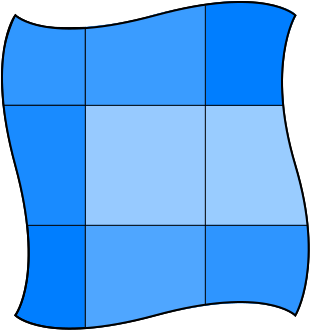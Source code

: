 <?xml version="1.0" encoding="UTF-8"?>
<dia:diagram xmlns:dia="http://www.lysator.liu.se/~alla/dia/">
  <dia:layer name="Hintergrund" visible="true" active="true">
    <dia:object type="Standard - Beziergon" version="0" id="O0">
      <dia:attribute name="obj_pos">
        <dia:point val="0,0"/>
      </dia:attribute>
      <dia:attribute name="obj_bb">
        <dia:rectangle val="-0.717,-0.717;14.717,15.717"/>
      </dia:attribute>
      <dia:attribute name="bez_points">
        <dia:point val="0,0"/>
        <dia:point val="0,0"/>
        <dia:point val="1.5,1.5"/>
        <dia:point val="7,0"/>
        <dia:point val="12.5,-1.5"/>
        <dia:point val="14,0"/>
        <dia:point val="14,0"/>
        <dia:point val="14,0"/>
        <dia:point val="12.5,2.5"/>
        <dia:point val="14,7.5"/>
        <dia:point val="15.5,12.5"/>
        <dia:point val="14,15"/>
        <dia:point val="14,15"/>
        <dia:point val="14,15"/>
        <dia:point val="12.5,13.5"/>
        <dia:point val="7,15"/>
        <dia:point val="1.5,16.5"/>
        <dia:point val="0,15"/>
        <dia:point val="0,15"/>
        <dia:point val="0,15"/>
        <dia:point val="1.5,13"/>
        <dia:point val="0,7.5"/>
        <dia:point val="-1.5,2"/>
        <dia:point val="0,0"/>
      </dia:attribute>
      <dia:attribute name="corner_types">
        <dia:enum val="16642288"/>
        <dia:enum val="0"/>
        <dia:enum val="0"/>
        <dia:enum val="0"/>
        <dia:enum val="0"/>
        <dia:enum val="0"/>
        <dia:enum val="0"/>
        <dia:enum val="0"/>
        <dia:enum val="0"/>
      </dia:attribute>
      <dia:attribute name="line_width">
        <dia:real val="0.1"/>
      </dia:attribute>
      <dia:attribute name="inner_color">
        <dia:color val="#007eff"/>
      </dia:attribute>
      <dia:attribute name="show_background">
        <dia:boolean val="true"/>
      </dia:attribute>
    </dia:object>
    <dia:object type="Standard - Line" version="0" id="O1">
      <dia:attribute name="obj_pos">
        <dia:point val="-0.6,4.5"/>
      </dia:attribute>
      <dia:attribute name="obj_bb">
        <dia:rectangle val="-0.6,4.5;13.4,4.5"/>
      </dia:attribute>
      <dia:attribute name="conn_endpoints">
        <dia:point val="-0.6,4.5"/>
        <dia:point val="13.4,4.5"/>
      </dia:attribute>
      <dia:attribute name="numcp">
        <dia:int val="1"/>
      </dia:attribute>
      <dia:attribute name="line_width">
        <dia:real val="0"/>
      </dia:attribute>
    </dia:object>
    <dia:object type="Standard - Line" version="0" id="O2">
      <dia:attribute name="obj_pos">
        <dia:point val="0.6,10.5"/>
      </dia:attribute>
      <dia:attribute name="obj_bb">
        <dia:rectangle val="0.6,10.5;14.6,10.5"/>
      </dia:attribute>
      <dia:attribute name="conn_endpoints">
        <dia:point val="0.6,10.5"/>
        <dia:point val="14.6,10.5"/>
      </dia:attribute>
      <dia:attribute name="numcp">
        <dia:int val="1"/>
      </dia:attribute>
      <dia:attribute name="line_width">
        <dia:real val="0"/>
      </dia:attribute>
    </dia:object>
    <dia:object type="Standard - Line" version="0" id="O3">
      <dia:attribute name="obj_pos">
        <dia:point val="3.5,15.6"/>
      </dia:attribute>
      <dia:attribute name="obj_bb">
        <dia:rectangle val="3.5,0.6;3.5,15.6"/>
      </dia:attribute>
      <dia:attribute name="conn_endpoints">
        <dia:point val="3.5,15.6"/>
        <dia:point val="3.5,0.6"/>
      </dia:attribute>
      <dia:attribute name="numcp">
        <dia:int val="1"/>
      </dia:attribute>
      <dia:attribute name="line_width">
        <dia:real val="0"/>
      </dia:attribute>
    </dia:object>
    <dia:object type="Standard - Line" version="0" id="O4">
      <dia:attribute name="obj_pos">
        <dia:point val="9.5,-0.5"/>
      </dia:attribute>
      <dia:attribute name="obj_bb">
        <dia:rectangle val="9.5,-0.5;9.5,14.5"/>
      </dia:attribute>
      <dia:attribute name="conn_endpoints">
        <dia:point val="9.5,-0.5"/>
        <dia:point val="9.5,14.5"/>
      </dia:attribute>
      <dia:attribute name="numcp">
        <dia:int val="1"/>
      </dia:attribute>
      <dia:attribute name="line_width">
        <dia:real val="0"/>
      </dia:attribute>
    </dia:object>
    <dia:object type="Standard - Box" version="0" id="O5">
      <dia:attribute name="obj_pos">
        <dia:point val="3.5,4.5"/>
      </dia:attribute>
      <dia:attribute name="obj_bb">
        <dia:rectangle val="3.5,4.5;9.5,10.5"/>
      </dia:attribute>
      <dia:attribute name="elem_corner">
        <dia:point val="3.5,4.5"/>
      </dia:attribute>
      <dia:attribute name="elem_width">
        <dia:real val="6"/>
      </dia:attribute>
      <dia:attribute name="elem_height">
        <dia:real val="6"/>
      </dia:attribute>
      <dia:attribute name="border_width">
        <dia:real val="0"/>
      </dia:attribute>
      <dia:attribute name="border_color">
        <dia:color val="#97caff"/>
      </dia:attribute>
      <dia:attribute name="inner_color">
        <dia:color val="#97caff"/>
      </dia:attribute>
      <dia:attribute name="show_background">
        <dia:boolean val="true"/>
      </dia:attribute>
    </dia:object>
    <dia:object type="Standard - Beziergon" version="0" id="O6">
      <dia:attribute name="obj_pos">
        <dia:point val="0,0"/>
      </dia:attribute>
      <dia:attribute name="obj_bb">
        <dia:rectangle val="-0.644,0;3.5,4.5"/>
      </dia:attribute>
      <dia:attribute name="bez_points">
        <dia:point val="0,0"/>
        <dia:point val="0,0"/>
        <dia:point val="0.517,0.333"/>
        <dia:point val="1.1,0.5"/>
        <dia:point val="1.683,0.667"/>
        <dia:point val="3.5,0.6"/>
        <dia:point val="3.5,0.6"/>
        <dia:point val="3.5,0.6"/>
        <dia:point val="3.5,4.5"/>
        <dia:point val="3.5,4.5"/>
        <dia:point val="3.5,4.5"/>
        <dia:point val="-0.6,4.5"/>
        <dia:point val="-0.6,4.5"/>
        <dia:point val="-0.6,4.5"/>
        <dia:point val="-0.7,2.9"/>
        <dia:point val="-0.6,2"/>
        <dia:point val="-0.5,1.1"/>
        <dia:point val="0,0"/>
      </dia:attribute>
      <dia:attribute name="corner_types">
        <dia:enum val="37436320"/>
        <dia:enum val="0"/>
        <dia:enum val="0"/>
        <dia:enum val="0"/>
        <dia:enum val="0"/>
        <dia:enum val="0"/>
        <dia:enum val="0"/>
      </dia:attribute>
      <dia:attribute name="line_width">
        <dia:real val="0"/>
      </dia:attribute>
      <dia:attribute name="inner_color">
        <dia:color val="#3097ff"/>
      </dia:attribute>
      <dia:attribute name="show_background">
        <dia:boolean val="true"/>
      </dia:attribute>
    </dia:object>
    <dia:object type="Standard - Beziergon" version="0" id="O7">
      <dia:attribute name="obj_pos">
        <dia:point val="3.5,10.5"/>
      </dia:attribute>
      <dia:attribute name="obj_bb">
        <dia:rectangle val="3.5,10.5;9.5,15.6"/>
      </dia:attribute>
      <dia:attribute name="bez_points">
        <dia:point val="3.5,10.5"/>
        <dia:point val="3.5,10.5"/>
        <dia:point val="9.5,10.5"/>
        <dia:point val="9.5,10.5"/>
        <dia:point val="9.5,10.5"/>
        <dia:point val="9.5,14.5"/>
        <dia:point val="9.5,14.5"/>
        <dia:point val="9.5,14.5"/>
        <dia:point val="7.4,14.8"/>
        <dia:point val="6.1,15.2"/>
        <dia:point val="4.8,15.6"/>
        <dia:point val="3.5,15.6"/>
        <dia:point val="3.5,15.6"/>
        <dia:point val="3.5,15.6"/>
        <dia:point val="3.5,10.5"/>
      </dia:attribute>
      <dia:attribute name="corner_types">
        <dia:enum val="37436320"/>
        <dia:enum val="0"/>
        <dia:enum val="0"/>
        <dia:enum val="0"/>
        <dia:enum val="0"/>
        <dia:enum val="0"/>
      </dia:attribute>
      <dia:attribute name="line_color">
        <dia:color val="#4fa6ff"/>
      </dia:attribute>
      <dia:attribute name="line_width">
        <dia:real val="0"/>
      </dia:attribute>
      <dia:attribute name="inner_color">
        <dia:color val="#4fa6ff"/>
      </dia:attribute>
      <dia:attribute name="show_background">
        <dia:boolean val="true"/>
      </dia:attribute>
    </dia:object>
    <dia:object type="Standard - Beziergon" version="0" id="O8">
      <dia:attribute name="obj_pos">
        <dia:point val="9.5,4.5"/>
      </dia:attribute>
      <dia:attribute name="obj_bb">
        <dia:rectangle val="9.5,4.5;14.6,10.5"/>
      </dia:attribute>
      <dia:attribute name="bez_points">
        <dia:point val="9.5,4.5"/>
        <dia:point val="9.5,4.5"/>
        <dia:point val="13.4,4.5"/>
        <dia:point val="13.4,4.5"/>
        <dia:point val="13.4,4.5"/>
        <dia:point val="13.5,5.9"/>
        <dia:point val="14,7.7"/>
        <dia:point val="14.5,9.5"/>
        <dia:point val="14.6,10.5"/>
        <dia:point val="14.6,10.5"/>
        <dia:point val="14.6,10.5"/>
        <dia:point val="9.5,10.5"/>
        <dia:point val="9.5,10.5"/>
        <dia:point val="9.5,10.5"/>
        <dia:point val="9.5,4.5"/>
      </dia:attribute>
      <dia:attribute name="corner_types">
        <dia:enum val="37436320"/>
        <dia:enum val="0"/>
        <dia:enum val="0"/>
        <dia:enum val="0"/>
        <dia:enum val="0"/>
        <dia:enum val="0"/>
      </dia:attribute>
      <dia:attribute name="line_color">
        <dia:color val="#99ccff"/>
      </dia:attribute>
      <dia:attribute name="line_width">
        <dia:real val="0"/>
      </dia:attribute>
      <dia:attribute name="inner_color">
        <dia:color val="#99ccff"/>
      </dia:attribute>
      <dia:attribute name="show_background">
        <dia:boolean val="true"/>
      </dia:attribute>
    </dia:object>
    <dia:object type="Standard - Beziergon" version="0" id="O9">
      <dia:attribute name="obj_pos">
        <dia:point val="9.5,-0.5"/>
      </dia:attribute>
      <dia:attribute name="obj_bb">
        <dia:rectangle val="9.5,-0.669;14,4.5"/>
      </dia:attribute>
      <dia:attribute name="bez_points">
        <dia:point val="9.5,-0.5"/>
        <dia:point val="9.5,-0.5"/>
        <dia:point val="10.3,-0.8"/>
        <dia:point val="12.1,-0.6"/>
        <dia:point val="13.9,-0.4"/>
        <dia:point val="14,0"/>
        <dia:point val="14,0"/>
        <dia:point val="14,0"/>
        <dia:point val="13.6,0.9"/>
        <dia:point val="13.4,1.9"/>
        <dia:point val="13.2,2.9"/>
        <dia:point val="13.4,4.5"/>
        <dia:point val="13.4,4.5"/>
        <dia:point val="13.4,4.5"/>
        <dia:point val="9.5,4.5"/>
        <dia:point val="9.5,4.5"/>
        <dia:point val="9.5,4.5"/>
        <dia:point val="9.5,-0.5"/>
      </dia:attribute>
      <dia:attribute name="corner_types">
        <dia:enum val="37436320"/>
        <dia:enum val="0"/>
        <dia:enum val="0"/>
        <dia:enum val="0"/>
        <dia:enum val="0"/>
        <dia:enum val="0"/>
        <dia:enum val="0"/>
      </dia:attribute>
      <dia:attribute name="line_color">
        <dia:color val="#007eff"/>
      </dia:attribute>
      <dia:attribute name="line_width">
        <dia:real val="0"/>
      </dia:attribute>
      <dia:attribute name="inner_color">
        <dia:color val="#007eff"/>
      </dia:attribute>
      <dia:attribute name="show_background">
        <dia:boolean val="true"/>
      </dia:attribute>
    </dia:object>
    <dia:object type="Standard - Beziergon" version="0" id="O10">
      <dia:attribute name="obj_pos">
        <dia:point val="9.5,10.5"/>
      </dia:attribute>
      <dia:attribute name="obj_bb">
        <dia:rectangle val="9.5,10.5;14.644,15"/>
      </dia:attribute>
      <dia:attribute name="bez_points">
        <dia:point val="9.5,10.5"/>
        <dia:point val="9.5,10.5"/>
        <dia:point val="14.6,10.5"/>
        <dia:point val="14.6,10.5"/>
        <dia:point val="14.6,10.5"/>
        <dia:point val="14.7,11.1"/>
        <dia:point val="14.6,12.5"/>
        <dia:point val="14.5,13.9"/>
        <dia:point val="14,15"/>
        <dia:point val="14,15"/>
        <dia:point val="14,15"/>
        <dia:point val="13.5,14.5"/>
        <dia:point val="12.1,14.4"/>
        <dia:point val="10.7,14.3"/>
        <dia:point val="9.5,14.5"/>
        <dia:point val="9.5,14.5"/>
        <dia:point val="9.5,14.5"/>
        <dia:point val="9.5,10.5"/>
      </dia:attribute>
      <dia:attribute name="corner_types">
        <dia:enum val="37436320"/>
        <dia:enum val="0"/>
        <dia:enum val="0"/>
        <dia:enum val="0"/>
        <dia:enum val="0"/>
        <dia:enum val="0"/>
        <dia:enum val="0"/>
      </dia:attribute>
      <dia:attribute name="line_color">
        <dia:color val="#2e95ff"/>
      </dia:attribute>
      <dia:attribute name="line_width">
        <dia:real val="0"/>
      </dia:attribute>
      <dia:attribute name="inner_color">
        <dia:color val="#2e95ff"/>
      </dia:attribute>
      <dia:attribute name="show_background">
        <dia:boolean val="true"/>
      </dia:attribute>
    </dia:object>
    <dia:object type="Standard - Beziergon" version="0" id="O11">
      <dia:attribute name="obj_pos">
        <dia:point val="3.5,4.5"/>
      </dia:attribute>
      <dia:attribute name="obj_bb">
        <dia:rectangle val="3.5,-0.5;9.5,4.5"/>
      </dia:attribute>
      <dia:attribute name="bez_points">
        <dia:point val="3.5,4.5"/>
        <dia:point val="3.5,4.5"/>
        <dia:point val="3.5,0.6"/>
        <dia:point val="3.5,0.6"/>
        <dia:point val="3.5,0.6"/>
        <dia:point val="5.9,0.4"/>
        <dia:point val="6.6,0.1"/>
        <dia:point val="7.3,-0.2"/>
        <dia:point val="9.5,-0.5"/>
        <dia:point val="9.5,-0.5"/>
        <dia:point val="9.5,-0.5"/>
        <dia:point val="9.5,4.5"/>
        <dia:point val="9.5,4.5"/>
        <dia:point val="9.5,4.5"/>
        <dia:point val="3.5,4.5"/>
      </dia:attribute>
      <dia:attribute name="corner_types">
        <dia:enum val="37436320"/>
        <dia:enum val="0"/>
        <dia:enum val="0"/>
        <dia:enum val="0"/>
        <dia:enum val="0"/>
        <dia:enum val="0"/>
      </dia:attribute>
      <dia:attribute name="line_color">
        <dia:color val="#3a9cff"/>
      </dia:attribute>
      <dia:attribute name="line_width">
        <dia:real val="0"/>
      </dia:attribute>
      <dia:attribute name="inner_color">
        <dia:color val="#3a9cff"/>
      </dia:attribute>
      <dia:attribute name="show_background">
        <dia:boolean val="true"/>
      </dia:attribute>
    </dia:object>
    <dia:object type="Standard - Beziergon" version="0" id="O12">
      <dia:attribute name="obj_pos">
        <dia:point val="-0.6,4.5"/>
      </dia:attribute>
      <dia:attribute name="obj_bb">
        <dia:rectangle val="-0.6,4.5;3.5,10.5"/>
      </dia:attribute>
      <dia:attribute name="bez_points">
        <dia:point val="-0.6,4.5"/>
        <dia:point val="-0.6,4.5"/>
        <dia:point val="3.5,4.5"/>
        <dia:point val="3.5,4.5"/>
        <dia:point val="3.5,4.5"/>
        <dia:point val="3.5,10.5"/>
        <dia:point val="3.5,10.5"/>
        <dia:point val="3.5,10.5"/>
        <dia:point val="0.6,10.5"/>
        <dia:point val="0.6,10.5"/>
        <dia:point val="0.6,10.5"/>
        <dia:point val="0.3,8.4"/>
        <dia:point val="0,7.4"/>
        <dia:point val="-0.3,6.4"/>
        <dia:point val="-0.6,4.5"/>
      </dia:attribute>
      <dia:attribute name="corner_types">
        <dia:enum val="37436320"/>
        <dia:enum val="0"/>
        <dia:enum val="0"/>
        <dia:enum val="0"/>
        <dia:enum val="0"/>
        <dia:enum val="0"/>
      </dia:attribute>
      <dia:attribute name="line_color">
        <dia:color val="#198bff"/>
      </dia:attribute>
      <dia:attribute name="line_width">
        <dia:real val="0"/>
      </dia:attribute>
      <dia:attribute name="inner_color">
        <dia:color val="#198bff"/>
      </dia:attribute>
      <dia:attribute name="show_background">
        <dia:boolean val="true"/>
      </dia:attribute>
    </dia:object>
    <dia:object type="Standard - Beziergon" version="0" id="O13">
      <dia:attribute name="obj_pos">
        <dia:point val="0,0"/>
      </dia:attribute>
      <dia:attribute name="obj_bb">
        <dia:rectangle val="-0.717,-0.717;14.717,15.717"/>
      </dia:attribute>
      <dia:attribute name="bez_points">
        <dia:point val="0,0"/>
        <dia:point val="0,0"/>
        <dia:point val="1.5,1.5"/>
        <dia:point val="7,0"/>
        <dia:point val="12.5,-1.5"/>
        <dia:point val="14,0"/>
        <dia:point val="14,0"/>
        <dia:point val="14,0"/>
        <dia:point val="12.5,2.5"/>
        <dia:point val="14,7.5"/>
        <dia:point val="15.5,12.5"/>
        <dia:point val="14,15"/>
        <dia:point val="14,15"/>
        <dia:point val="14,15"/>
        <dia:point val="12.5,13.5"/>
        <dia:point val="7,15"/>
        <dia:point val="1.5,16.5"/>
        <dia:point val="0,15"/>
        <dia:point val="0,15"/>
        <dia:point val="0,15"/>
        <dia:point val="1.5,13"/>
        <dia:point val="0,7.5"/>
        <dia:point val="-1.5,2"/>
        <dia:point val="0,0"/>
      </dia:attribute>
      <dia:attribute name="corner_types">
        <dia:enum val="16642288"/>
        <dia:enum val="0"/>
        <dia:enum val="0"/>
        <dia:enum val="0"/>
        <dia:enum val="0"/>
        <dia:enum val="0"/>
        <dia:enum val="0"/>
        <dia:enum val="0"/>
        <dia:enum val="0"/>
      </dia:attribute>
      <dia:attribute name="line_width">
        <dia:real val="0.1"/>
      </dia:attribute>
      <dia:attribute name="inner_color">
        <dia:color val="#42a0ff"/>
      </dia:attribute>
      <dia:attribute name="show_background">
        <dia:boolean val="false"/>
      </dia:attribute>
    </dia:object>
    <dia:object type="Standard - Line" version="0" id="O14">
      <dia:attribute name="obj_pos">
        <dia:point val="3.5,0.6"/>
      </dia:attribute>
      <dia:attribute name="obj_bb">
        <dia:rectangle val="3.5,0.6;3.5,15.6"/>
      </dia:attribute>
      <dia:attribute name="conn_endpoints">
        <dia:point val="3.5,0.6"/>
        <dia:point val="3.5,15.6"/>
      </dia:attribute>
      <dia:attribute name="numcp">
        <dia:int val="1"/>
      </dia:attribute>
      <dia:attribute name="line_width">
        <dia:real val="0"/>
      </dia:attribute>
      <dia:connections>
        <dia:connection handle="0" to="O6" connection="4"/>
        <dia:connection handle="1" to="O7" connection="8"/>
      </dia:connections>
    </dia:object>
    <dia:object type="Standard - Line" version="0" id="O15">
      <dia:attribute name="obj_pos">
        <dia:point val="9.5,-0.5"/>
      </dia:attribute>
      <dia:attribute name="obj_bb">
        <dia:rectangle val="9.5,-0.5;9.5,14.5"/>
      </dia:attribute>
      <dia:attribute name="conn_endpoints">
        <dia:point val="9.5,-0.5"/>
        <dia:point val="9.5,14.5"/>
      </dia:attribute>
      <dia:attribute name="numcp">
        <dia:int val="1"/>
      </dia:attribute>
      <dia:attribute name="line_width">
        <dia:real val="0"/>
      </dia:attribute>
      <dia:connections>
        <dia:connection handle="0" to="O9" connection="0"/>
        <dia:connection handle="1" to="O7" connection="4"/>
      </dia:connections>
    </dia:object>
    <dia:object type="Standard - Line" version="0" id="O16">
      <dia:attribute name="obj_pos">
        <dia:point val="0.6,10.5"/>
      </dia:attribute>
      <dia:attribute name="obj_bb">
        <dia:rectangle val="0.6,10.5;14.6,10.5"/>
      </dia:attribute>
      <dia:attribute name="conn_endpoints">
        <dia:point val="0.6,10.5"/>
        <dia:point val="14.6,10.5"/>
      </dia:attribute>
      <dia:attribute name="numcp">
        <dia:int val="1"/>
      </dia:attribute>
      <dia:attribute name="line_width">
        <dia:real val="0"/>
      </dia:attribute>
      <dia:connections>
        <dia:connection handle="0" to="O12" connection="6"/>
        <dia:connection handle="1" to="O8" connection="6"/>
      </dia:connections>
    </dia:object>
    <dia:object type="Standard - Line" version="0" id="O17">
      <dia:attribute name="obj_pos">
        <dia:point val="-0.6,4.5"/>
      </dia:attribute>
      <dia:attribute name="obj_bb">
        <dia:rectangle val="-0.6,4.5;13.4,4.5"/>
      </dia:attribute>
      <dia:attribute name="conn_endpoints">
        <dia:point val="-0.6,4.5"/>
        <dia:point val="13.4,4.5"/>
      </dia:attribute>
      <dia:attribute name="numcp">
        <dia:int val="1"/>
      </dia:attribute>
      <dia:attribute name="line_width">
        <dia:real val="0"/>
      </dia:attribute>
      <dia:connections>
        <dia:connection handle="0" to="O6" connection="8"/>
        <dia:connection handle="1" to="O8" connection="2"/>
      </dia:connections>
    </dia:object>
  </dia:layer>
</dia:diagram>
